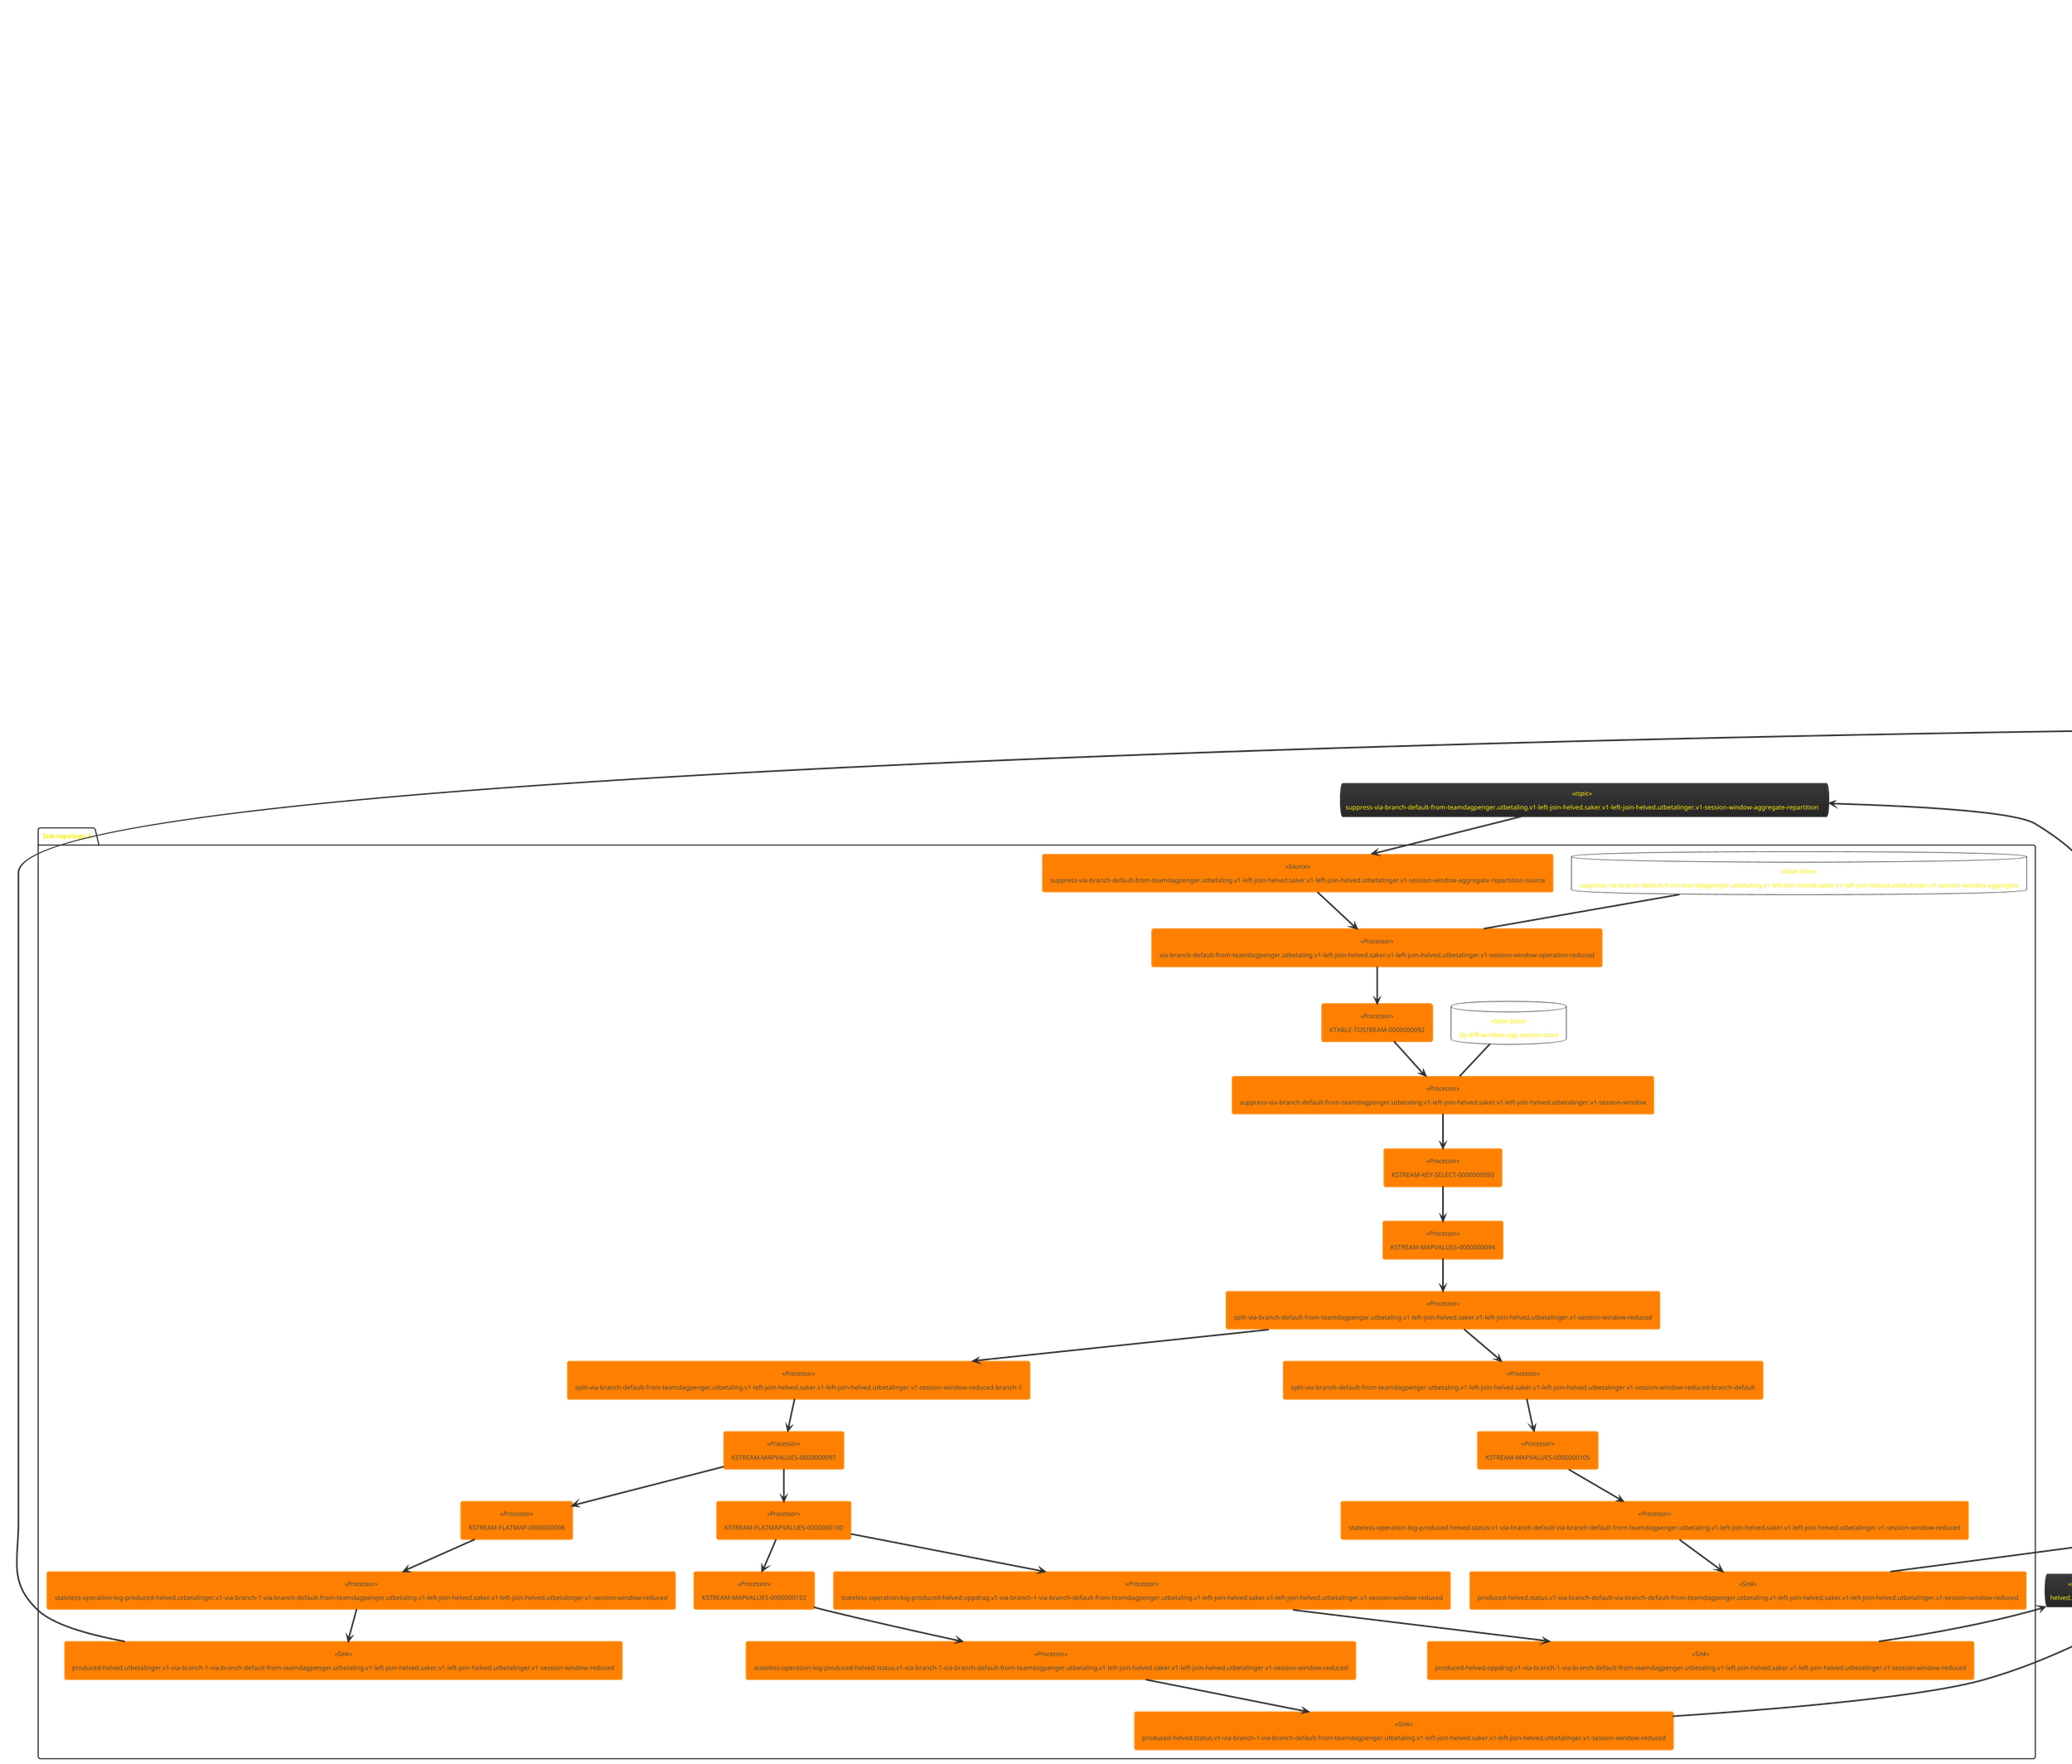 @startuml
!theme black-knight
queue "consume-helved.utbetalinger.v1-state-store-groupByKey-aggregate-store-repartition" <<topic>> as consume_helved_utbetalinger_v1_state_store_groupByKey_aggregate_store_repartition
queue "helved.oppdrag.v1" <<topic>> as helved_oppdrag_v1
queue "helved.simuleringer.v1" <<topic>> as helved_simuleringer_v1
queue "helved.status.v1" <<topic>> as helved_status_v1
queue "helved.utbetalinger.v1" <<topic>> as helved_utbetalinger_v1
queue "suppress-via-branch-default-from-teamdagpenger.utbetaling.v1-left-join-helved.saker.v1-left-join-helved.utbetalinger.v1-session-window-aggregate-repartition" <<topic>> as suppress_via_branch_default_from_teamdagpenger_utbetaling_v1_left_join_helved_saker_v1_left_join_helved_utbetalinger_v1_session_window_aggregate_repartition
queue "from-helved.utbetalinger-aap.v1-left-join-helved.saker.v1-left-join-helved.utbetalinger.v1-repartition" <<topic>> as from_helved_utbetalinger_aap_v1_left_join_helved_saker_v1_left_join_helved_utbetalinger_v1_repartition
queue "from-teamdagpenger.utbetaling.v1-left-join-helved.saker.v1-left-join-helved.utbetalinger.v1-repartition" <<topic>> as from_teamdagpenger_utbetaling_v1_left_join_helved_saker_v1_left_join_helved_utbetalinger_v1_repartition
queue "helved.saker.v1" <<topic>> as helved_saker_v1
queue "from-helved.utbetalinger-aap.v1-left-join-helved.saker.v1-repartition" <<topic>> as from_helved_utbetalinger_aap_v1_left_join_helved_saker_v1_repartition
queue "from-teamdagpenger.utbetaling.v1-left-join-helved.saker.v1-repartition" <<topic>> as from_teamdagpenger_utbetaling_v1_left_join_helved_saker_v1_repartition
queue "from-helved.utbetalinger-aap.v1-repartition" <<topic>> as from_helved_utbetalinger_aap_v1_repartition
queue "helved.utbetalinger-aap.v1" <<topic>> as helved_utbetalinger_aap_v1
queue "from-teamdagpenger.utbetaling.v1-repartition" <<topic>> as from_teamdagpenger_utbetaling_v1_repartition
queue "teamdagpenger.utbetaling.v1" <<topic>> as teamdagpenger_utbetaling_v1
package "Sub-topology: 0" {
	database "helved.utbetalinger.v1-state-store" <<State Store>> as helved_utbetalinger_v1_state_store
	agent "from-helved.utbetalinger-aap.v1-left-join-helved.saker.v1-left-join-helved.utbetalinger.v1-repartition-source" <<Source>> as from_helved_utbetalinger_aap_v1_left_join_helved_saker_v1_left_join_helved_utbetalinger_v1_repartition_source
	agent "from-helved.utbetalinger-aap.v1-left-join-helved.saker.v1-left-join-helved.utbetalinger.v1" <<Processor>> as from_helved_utbetalinger_aap_v1_left_join_helved_saker_v1_left_join_helved_utbetalinger_v1
	agent "split-from-helved.utbetalinger-aap.v1-left-join-helved.saker.v1-left-join-helved.utbetalinger.v1" <<Processor>> as split_from_helved_utbetalinger_aap_v1_left_join_helved_saker_v1_left_join_helved_utbetalinger_v1
	agent "from-teamdagpenger.utbetaling.v1-left-join-helved.saker.v1-left-join-helved.utbetalinger.v1-repartition-source" <<Source>> as from_teamdagpenger_utbetaling_v1_left_join_helved_saker_v1_left_join_helved_utbetalinger_v1_repartition_source
	agent "from-teamdagpenger.utbetaling.v1-left-join-helved.saker.v1-left-join-helved.utbetalinger.v1" <<Processor>> as from_teamdagpenger_utbetaling_v1_left_join_helved_saker_v1_left_join_helved_utbetalinger_v1
	agent "split-from-teamdagpenger.utbetaling.v1-left-join-helved.saker.v1-left-join-helved.utbetalinger.v1" <<Processor>> as split_from_teamdagpenger_utbetaling_v1_left_join_helved_saker_v1_left_join_helved_utbetalinger_v1
	agent "split-from-helved.utbetalinger-aap.v1-left-join-helved.saker.v1-left-join-helved.utbetalinger.v1-branch-default" <<Processor>> as split_from_helved_utbetalinger_aap_v1_left_join_helved_saker_v1_left_join_helved_utbetalinger_v1_branch_default
	agent "KSTREAM-FILTER-0000000042" <<Processor>> as KSTREAM_FILTER_0000000042
	agent "KSTREAM-MAPVALUES-0000000043" <<Processor>> as KSTREAM_MAPVALUES_0000000043
	agent "split-via-branch-default-from-helved.utbetalinger-aap.v1-left-join-helved.saker.v1-left-join-helved.utbetalinger.v1" <<Processor>> as split_via_branch_default_from_helved_utbetalinger_aap_v1_left_join_helved_saker_v1_left_join_helved_utbetalinger_v1
	agent "split-from-helved.utbetalinger-aap.v1-left-join-helved.saker.v1-left-join-helved.utbetalinger.v1-branch-1" <<Processor>> as split_from_helved_utbetalinger_aap_v1_left_join_helved_saker_v1_left_join_helved_utbetalinger_v1_branch_1
	agent "split-from-teamdagpenger.utbetaling.v1-left-join-helved.saker.v1-left-join-helved.utbetalinger.v1-branch-1" <<Processor>> as split_from_teamdagpenger_utbetaling_v1_left_join_helved_saker_v1_left_join_helved_utbetalinger_v1_branch_1
	agent "KSTREAM-MAPVALUES-0000000031" <<Processor>> as KSTREAM_MAPVALUES_0000000031
	agent "KSTREAM-MAPVALUES-0000000074" <<Processor>> as KSTREAM_MAPVALUES_0000000074
	agent "split-via-branch-1-from-helved.utbetalinger-aap.v1-left-join-helved.saker.v1-left-join-helved.utbetalinger.v1" <<Processor>> as split_via_branch_1_from_helved_utbetalinger_aap_v1_left_join_helved_saker_v1_left_join_helved_utbetalinger_v1
	agent "split-via-branch-1-from-teamdagpenger.utbetaling.v1-left-join-helved.saker.v1-left-join-helved.utbetalinger.v1" <<Processor>> as split_via_branch_1_from_teamdagpenger_utbetaling_v1_left_join_helved_saker_v1_left_join_helved_utbetalinger_v1
	agent "split-via-branch-default-from-helved.utbetalinger-aap.v1-left-join-helved.saker.v1-left-join-helved.utbetalinger.v1-branch-1" <<Processor>> as split_via_branch_default_from_helved_utbetalinger_aap_v1_left_join_helved_saker_v1_left_join_helved_utbetalinger_v1_branch_1
	agent "KSTREAM-MAPVALUES-0000000046" <<Processor>> as KSTREAM_MAPVALUES_0000000046
	agent "consume-helved.utbetalinger.v1" <<Source>> as consume_helved_utbetalinger_v1
	agent "stateless-operation-log-consume-helved.utbetalinger.v1" <<Processor>> as stateless_operation_log_consume_helved_utbetalinger_v1
	agent "split-via-branch-1-from-helved.utbetalinger-aap.v1-left-join-helved.saker.v1-left-join-helved.utbetalinger.v1-branch-1" <<Processor>> as split_via_branch_1_from_helved_utbetalinger_aap_v1_left_join_helved_saker_v1_left_join_helved_utbetalinger_v1_branch_1
	agent "split-via-branch-1-from-teamdagpenger.utbetaling.v1-left-join-helved.saker.v1-left-join-helved.utbetalinger.v1-branch-1" <<Processor>> as split_via_branch_1_from_teamdagpenger_utbetaling_v1_left_join_helved_saker_v1_left_join_helved_utbetalinger_v1_branch_1
	agent "stateless-operation-log-produced-helved.utbetalinger.v1" <<Processor>> as stateless_operation_log_produced_helved_utbetalinger_v1
	agent "KSTREAM-MAPVALUES-0000000034" <<Processor>> as KSTREAM_MAPVALUES_0000000034
	agent "KSTREAM-MAPVALUES-0000000077" <<Processor>> as KSTREAM_MAPVALUES_0000000077
	agent "helved.utbetalinger.v1-to-table" <<Processor>> as helved_utbetalinger_v1_to_table
	agent "split-from-teamdagpenger.utbetaling.v1-left-join-helved.saker.v1-left-join-helved.utbetalinger.v1-branch-default" <<Processor>> as split_from_teamdagpenger_utbetaling_v1_left_join_helved_saker_v1_left_join_helved_utbetalinger_v1_branch_default
	agent "KSTREAM-FILTER-0000000085" <<Processor>> as KSTREAM_FILTER_0000000085
	agent "KTABLE-TOSTREAM-0000000002" <<Processor>> as KTABLE_TOSTREAM_0000000002
	agent "KSTREAM-KEY-SELECT-0000000086" <<Processor>> as KSTREAM_KEY_SELECT_0000000086
	agent "skip-helved.utbetalinger.v1-tombstoneto-stream" <<Processor>> as skip_helved_utbetalinger_v1_tombstoneto_stream
	agent "split-via-branch-1-from-helved.utbetalinger-aap.v1-left-join-helved.saker.v1-left-join-helved.utbetalinger.v1-branch-default" <<Processor>> as split_via_branch_1_from_helved_utbetalinger_aap_v1_left_join_helved_saker_v1_left_join_helved_utbetalinger_v1_branch_default
	agent "split-via-branch-1-from-teamdagpenger.utbetaling.v1-left-join-helved.saker.v1-left-join-helved.utbetalinger.v1-branch-default" <<Processor>> as split_via_branch_1_from_teamdagpenger_utbetaling_v1_left_join_helved_saker_v1_left_join_helved_utbetalinger_v1_branch_default
	agent "split-via-branch-default-from-helved.utbetalinger-aap.v1-left-join-helved.saker.v1-left-join-helved.utbetalinger.v1-branch-default" <<Processor>> as split_via_branch_default_from_helved_utbetalinger_aap_v1_left_join_helved_saker_v1_left_join_helved_utbetalinger_v1_branch_default
	agent "KSTREAM-KEY-SELECT-0000000004" <<Processor>> as KSTREAM_KEY_SELECT_0000000004
	agent "KSTREAM-MAPVALUES-0000000035" <<Processor>> as KSTREAM_MAPVALUES_0000000035
	agent "KSTREAM-MAPVALUES-0000000039" <<Processor>> as KSTREAM_MAPVALUES_0000000039
	agent "KSTREAM-MAPVALUES-0000000047" <<Processor>> as KSTREAM_MAPVALUES_0000000047
	agent "KSTREAM-MAPVALUES-0000000049" <<Processor>> as KSTREAM_MAPVALUES_0000000049
	agent "KSTREAM-MAPVALUES-0000000051" <<Processor>> as KSTREAM_MAPVALUES_0000000051
	agent "KSTREAM-MAPVALUES-0000000054" <<Processor>> as KSTREAM_MAPVALUES_0000000054
	agent "KSTREAM-MAPVALUES-0000000078" <<Processor>> as KSTREAM_MAPVALUES_0000000078
	agent "KSTREAM-MAPVALUES-0000000082" <<Processor>> as KSTREAM_MAPVALUES_0000000082
	agent "KSTREAM-MAPVALUES-0000000087" <<Processor>> as KSTREAM_MAPVALUES_0000000087
	agent "consume-helved.utbetalinger.v1-state-store-groupByKey-aggregate-store-repartition-filter" <<Processor>> as consume_helved_utbetalinger_v1_state_store_groupByKey_aggregate_store_repartition_filter
	agent "stateless-operation-log-produced-helved.oppdrag.v1-via-branch-1-via-branch-default-from-helved.utbetalinger-aap.v1-left-join-helved.saker.v1-left-join-helved.utbetalinger.v1" <<Processor>> as stateless_operation_log_produced_helved_oppdrag_v1_via_branch_1_via_branch_default_from_helved_utbetalinger_aap_v1_left_join_helved_saker_v1_left_join_helved_utbetalinger_v1
	agent "stateless-operation-log-produced-helved.simuleringer.v1-via-branch-1-via-branch-1-from-helved.utbetalinger-aap.v1-left-join-helved.saker.v1-left-join-helved.utbetalinger.v1" <<Processor>> as stateless_operation_log_produced_helved_simuleringer_v1_via_branch_1_via_branch_1_from_helved_utbetalinger_aap_v1_left_join_helved_saker_v1_left_join_helved_utbetalinger_v1
	agent "stateless-operation-log-produced-helved.simuleringer.v1-via-branch-1-via-branch-1-from-teamdagpenger.utbetaling.v1-left-join-helved.saker.v1-left-join-helved.utbetalinger.v1" <<Processor>> as stateless_operation_log_produced_helved_simuleringer_v1_via_branch_1_via_branch_1_from_teamdagpenger_utbetaling_v1_left_join_helved_saker_v1_left_join_helved_utbetalinger_v1
	agent "stateless-operation-log-produced-helved.status.v1-via-branch-1-via-branch-1-from-helved.utbetalinger-aap.v1-left-join-helved.saker.v1-left-join-helved.utbetalinger.v1" <<Processor>> as stateless_operation_log_produced_helved_status_v1_via_branch_1_via_branch_1_from_helved_utbetalinger_aap_v1_left_join_helved_saker_v1_left_join_helved_utbetalinger_v1
	agent "stateless-operation-log-produced-helved.status.v1-via-branch-1-via-branch-1-from-teamdagpenger.utbetaling.v1-left-join-helved.saker.v1-left-join-helved.utbetalinger.v1" <<Processor>> as stateless_operation_log_produced_helved_status_v1_via_branch_1_via_branch_1_from_teamdagpenger_utbetaling_v1_left_join_helved_saker_v1_left_join_helved_utbetalinger_v1
	agent "stateless-operation-log-produced-helved.status.v1-via-branch-1-via-branch-default-from-helved.utbetalinger-aap.v1-left-join-helved.saker.v1-left-join-helved.utbetalinger.v1" <<Processor>> as stateless_operation_log_produced_helved_status_v1_via_branch_1_via_branch_default_from_helved_utbetalinger_aap_v1_left_join_helved_saker_v1_left_join_helved_utbetalinger_v1
	agent "stateless-operation-log-produced-helved.status.v1-via-branch-default-via-branch-1-from-helved.utbetalinger-aap.v1-left-join-helved.saker.v1-left-join-helved.utbetalinger.v1" <<Processor>> as stateless_operation_log_produced_helved_status_v1_via_branch_default_via_branch_1_from_helved_utbetalinger_aap_v1_left_join_helved_saker_v1_left_join_helved_utbetalinger_v1
	agent "stateless-operation-log-produced-helved.status.v1-via-branch-default-via-branch-1-from-teamdagpenger.utbetaling.v1-left-join-helved.saker.v1-left-join-helved.utbetalinger.v1" <<Processor>> as stateless_operation_log_produced_helved_status_v1_via_branch_default_via_branch_1_from_teamdagpenger_utbetaling_v1_left_join_helved_saker_v1_left_join_helved_utbetalinger_v1
	agent "stateless-operation-log-produced-helved.status.v1-via-branch-default-via-branch-default-from-helved.utbetalinger-aap.v1-left-join-helved.saker.v1-left-join-helved.utbetalinger.v1" <<Processor>> as stateless_operation_log_produced_helved_status_v1_via_branch_default_via_branch_default_from_helved_utbetalinger_aap_v1_left_join_helved_saker_v1_left_join_helved_utbetalinger_v1
	agent "stateless-operation-log-produced-helved.utbetalinger.v1-via-branch-1-via-branch-default-from-helved.utbetalinger-aap.v1-left-join-helved.saker.v1-left-join-helved.utbetalinger.v1" <<Processor>> as stateless_operation_log_produced_helved_utbetalinger_v1_via_branch_1_via_branch_default_from_helved_utbetalinger_aap_v1_left_join_helved_saker_v1_left_join_helved_utbetalinger_v1
	agent "suppress-via-branch-default-from-teamdagpenger.utbetaling.v1-left-join-helved.saker.v1-left-join-helved.utbetalinger.v1-session-window-aggregate-repartition-filter" <<Processor>> as suppress_via_branch_default_from_teamdagpenger_utbetaling_v1_left_join_helved_saker_v1_left_join_helved_utbetalinger_v1_session_window_aggregate_repartition_filter
	agent "consume-helved.utbetalinger.v1-state-store-groupByKey-aggregate-store-repartition-sink" <<Sink>> as consume_helved_utbetalinger_v1_state_store_groupByKey_aggregate_store_repartition_sink
	agent "produced-helved.oppdrag.v1-via-branch-1-via-branch-default-from-helved.utbetalinger-aap.v1-left-join-helved.saker.v1-left-join-helved.utbetalinger.v1" <<Sink>> as produced_helved_oppdrag_v1_via_branch_1_via_branch_default_from_helved_utbetalinger_aap_v1_left_join_helved_saker_v1_left_join_helved_utbetalinger_v1
	agent "produced-helved.simuleringer.v1-via-branch-1-via-branch-1-from-helved.utbetalinger-aap.v1-left-join-helved.saker.v1-left-join-helved.utbetalinger.v1" <<Sink>> as produced_helved_simuleringer_v1_via_branch_1_via_branch_1_from_helved_utbetalinger_aap_v1_left_join_helved_saker_v1_left_join_helved_utbetalinger_v1
	agent "produced-helved.simuleringer.v1-via-branch-1-via-branch-1-from-teamdagpenger.utbetaling.v1-left-join-helved.saker.v1-left-join-helved.utbetalinger.v1" <<Sink>> as produced_helved_simuleringer_v1_via_branch_1_via_branch_1_from_teamdagpenger_utbetaling_v1_left_join_helved_saker_v1_left_join_helved_utbetalinger_v1
	agent "produced-helved.status.v1-via-branch-1-via-branch-1-from-helved.utbetalinger-aap.v1-left-join-helved.saker.v1-left-join-helved.utbetalinger.v1" <<Sink>> as produced_helved_status_v1_via_branch_1_via_branch_1_from_helved_utbetalinger_aap_v1_left_join_helved_saker_v1_left_join_helved_utbetalinger_v1
	agent "produced-helved.status.v1-via-branch-1-via-branch-1-from-teamdagpenger.utbetaling.v1-left-join-helved.saker.v1-left-join-helved.utbetalinger.v1" <<Sink>> as produced_helved_status_v1_via_branch_1_via_branch_1_from_teamdagpenger_utbetaling_v1_left_join_helved_saker_v1_left_join_helved_utbetalinger_v1
	agent "produced-helved.status.v1-via-branch-1-via-branch-default-from-helved.utbetalinger-aap.v1-left-join-helved.saker.v1-left-join-helved.utbetalinger.v1" <<Sink>> as produced_helved_status_v1_via_branch_1_via_branch_default_from_helved_utbetalinger_aap_v1_left_join_helved_saker_v1_left_join_helved_utbetalinger_v1
	agent "produced-helved.status.v1-via-branch-default-via-branch-1-from-helved.utbetalinger-aap.v1-left-join-helved.saker.v1-left-join-helved.utbetalinger.v1" <<Sink>> as produced_helved_status_v1_via_branch_default_via_branch_1_from_helved_utbetalinger_aap_v1_left_join_helved_saker_v1_left_join_helved_utbetalinger_v1
	agent "produced-helved.status.v1-via-branch-default-via-branch-1-from-teamdagpenger.utbetaling.v1-left-join-helved.saker.v1-left-join-helved.utbetalinger.v1" <<Sink>> as produced_helved_status_v1_via_branch_default_via_branch_1_from_teamdagpenger_utbetaling_v1_left_join_helved_saker_v1_left_join_helved_utbetalinger_v1
	agent "produced-helved.status.v1-via-branch-default-via-branch-default-from-helved.utbetalinger-aap.v1-left-join-helved.saker.v1-left-join-helved.utbetalinger.v1" <<Sink>> as produced_helved_status_v1_via_branch_default_via_branch_default_from_helved_utbetalinger_aap_v1_left_join_helved_saker_v1_left_join_helved_utbetalinger_v1
	agent "produced-helved.utbetalinger.v1-via-branch-1-via-branch-default-from-helved.utbetalinger-aap.v1-left-join-helved.saker.v1-left-join-helved.utbetalinger.v1" <<Sink>> as produced_helved_utbetalinger_v1_via_branch_1_via_branch_default_from_helved_utbetalinger_aap_v1_left_join_helved_saker_v1_left_join_helved_utbetalinger_v1
	agent "suppress-via-branch-default-from-teamdagpenger.utbetaling.v1-left-join-helved.saker.v1-left-join-helved.utbetalinger.v1-session-window-aggregate-repartition-sink" <<Sink>> as suppress_via_branch_default_from_teamdagpenger_utbetaling_v1_left_join_helved_saker_v1_left_join_helved_utbetalinger_v1_session_window_aggregate_repartition_sink
	from_helved_utbetalinger_aap_v1_left_join_helved_saker_v1_left_join_helved_utbetalinger_v1_repartition --> from_helved_utbetalinger_aap_v1_left_join_helved_saker_v1_left_join_helved_utbetalinger_v1_repartition_source
	helved_utbetalinger_v1_state_store -- from_helved_utbetalinger_aap_v1_left_join_helved_saker_v1_left_join_helved_utbetalinger_v1
	from_teamdagpenger_utbetaling_v1_left_join_helved_saker_v1_left_join_helved_utbetalinger_v1_repartition --> from_teamdagpenger_utbetaling_v1_left_join_helved_saker_v1_left_join_helved_utbetalinger_v1_repartition_source
	helved_utbetalinger_v1_state_store -- from_teamdagpenger_utbetaling_v1_left_join_helved_saker_v1_left_join_helved_utbetalinger_v1
	helved_utbetalinger_v1 --> consume_helved_utbetalinger_v1
	helved_utbetalinger_v1_state_store -- helved_utbetalinger_v1_to_table
	consume_helved_utbetalinger_v1_state_store_groupByKey_aggregate_store_repartition <-- consume_helved_utbetalinger_v1_state_store_groupByKey_aggregate_store_repartition_sink
	helved_oppdrag_v1 <-- produced_helved_oppdrag_v1_via_branch_1_via_branch_default_from_helved_utbetalinger_aap_v1_left_join_helved_saker_v1_left_join_helved_utbetalinger_v1
	helved_simuleringer_v1 <-- produced_helved_simuleringer_v1_via_branch_1_via_branch_1_from_helved_utbetalinger_aap_v1_left_join_helved_saker_v1_left_join_helved_utbetalinger_v1
	helved_simuleringer_v1 <-- produced_helved_simuleringer_v1_via_branch_1_via_branch_1_from_teamdagpenger_utbetaling_v1_left_join_helved_saker_v1_left_join_helved_utbetalinger_v1
	helved_status_v1 <-- produced_helved_status_v1_via_branch_1_via_branch_1_from_helved_utbetalinger_aap_v1_left_join_helved_saker_v1_left_join_helved_utbetalinger_v1
	helved_status_v1 <-- produced_helved_status_v1_via_branch_1_via_branch_1_from_teamdagpenger_utbetaling_v1_left_join_helved_saker_v1_left_join_helved_utbetalinger_v1
	helved_status_v1 <-- produced_helved_status_v1_via_branch_1_via_branch_default_from_helved_utbetalinger_aap_v1_left_join_helved_saker_v1_left_join_helved_utbetalinger_v1
	helved_status_v1 <-- produced_helved_status_v1_via_branch_default_via_branch_1_from_helved_utbetalinger_aap_v1_left_join_helved_saker_v1_left_join_helved_utbetalinger_v1
	helved_status_v1 <-- produced_helved_status_v1_via_branch_default_via_branch_1_from_teamdagpenger_utbetaling_v1_left_join_helved_saker_v1_left_join_helved_utbetalinger_v1
	helved_status_v1 <-- produced_helved_status_v1_via_branch_default_via_branch_default_from_helved_utbetalinger_aap_v1_left_join_helved_saker_v1_left_join_helved_utbetalinger_v1
	helved_utbetalinger_v1 <-- produced_helved_utbetalinger_v1_via_branch_1_via_branch_default_from_helved_utbetalinger_aap_v1_left_join_helved_saker_v1_left_join_helved_utbetalinger_v1
	suppress_via_branch_default_from_teamdagpenger_utbetaling_v1_left_join_helved_saker_v1_left_join_helved_utbetalinger_v1_session_window_aggregate_repartition <-- suppress_via_branch_default_from_teamdagpenger_utbetaling_v1_left_join_helved_saker_v1_left_join_helved_utbetalinger_v1_session_window_aggregate_repartition_sink
	from_helved_utbetalinger_aap_v1_left_join_helved_saker_v1_left_join_helved_utbetalinger_v1_repartition_source --> from_helved_utbetalinger_aap_v1_left_join_helved_saker_v1_left_join_helved_utbetalinger_v1
	from_helved_utbetalinger_aap_v1_left_join_helved_saker_v1_left_join_helved_utbetalinger_v1 --> split_from_helved_utbetalinger_aap_v1_left_join_helved_saker_v1_left_join_helved_utbetalinger_v1
	split_from_helved_utbetalinger_aap_v1_left_join_helved_saker_v1_left_join_helved_utbetalinger_v1 --> split_from_helved_utbetalinger_aap_v1_left_join_helved_saker_v1_left_join_helved_utbetalinger_v1_branch_1
	split_from_helved_utbetalinger_aap_v1_left_join_helved_saker_v1_left_join_helved_utbetalinger_v1 --> split_from_helved_utbetalinger_aap_v1_left_join_helved_saker_v1_left_join_helved_utbetalinger_v1_branch_default
	from_teamdagpenger_utbetaling_v1_left_join_helved_saker_v1_left_join_helved_utbetalinger_v1_repartition_source --> from_teamdagpenger_utbetaling_v1_left_join_helved_saker_v1_left_join_helved_utbetalinger_v1
	from_teamdagpenger_utbetaling_v1_left_join_helved_saker_v1_left_join_helved_utbetalinger_v1 --> split_from_teamdagpenger_utbetaling_v1_left_join_helved_saker_v1_left_join_helved_utbetalinger_v1
	split_from_teamdagpenger_utbetaling_v1_left_join_helved_saker_v1_left_join_helved_utbetalinger_v1 --> split_from_teamdagpenger_utbetaling_v1_left_join_helved_saker_v1_left_join_helved_utbetalinger_v1_branch_1
	split_from_teamdagpenger_utbetaling_v1_left_join_helved_saker_v1_left_join_helved_utbetalinger_v1 --> split_from_teamdagpenger_utbetaling_v1_left_join_helved_saker_v1_left_join_helved_utbetalinger_v1_branch_default
	split_from_helved_utbetalinger_aap_v1_left_join_helved_saker_v1_left_join_helved_utbetalinger_v1_branch_default --> KSTREAM_FILTER_0000000042
	KSTREAM_FILTER_0000000042 --> KSTREAM_MAPVALUES_0000000043
	KSTREAM_MAPVALUES_0000000043 --> split_via_branch_default_from_helved_utbetalinger_aap_v1_left_join_helved_saker_v1_left_join_helved_utbetalinger_v1
	split_via_branch_default_from_helved_utbetalinger_aap_v1_left_join_helved_saker_v1_left_join_helved_utbetalinger_v1 --> split_via_branch_default_from_helved_utbetalinger_aap_v1_left_join_helved_saker_v1_left_join_helved_utbetalinger_v1_branch_1
	split_via_branch_default_from_helved_utbetalinger_aap_v1_left_join_helved_saker_v1_left_join_helved_utbetalinger_v1 --> split_via_branch_default_from_helved_utbetalinger_aap_v1_left_join_helved_saker_v1_left_join_helved_utbetalinger_v1_branch_default
	split_from_helved_utbetalinger_aap_v1_left_join_helved_saker_v1_left_join_helved_utbetalinger_v1_branch_1 --> KSTREAM_MAPVALUES_0000000031
	split_from_teamdagpenger_utbetaling_v1_left_join_helved_saker_v1_left_join_helved_utbetalinger_v1_branch_1 --> KSTREAM_MAPVALUES_0000000074
	KSTREAM_MAPVALUES_0000000031 --> split_via_branch_1_from_helved_utbetalinger_aap_v1_left_join_helved_saker_v1_left_join_helved_utbetalinger_v1
	KSTREAM_MAPVALUES_0000000074 --> split_via_branch_1_from_teamdagpenger_utbetaling_v1_left_join_helved_saker_v1_left_join_helved_utbetalinger_v1
	split_via_branch_1_from_helved_utbetalinger_aap_v1_left_join_helved_saker_v1_left_join_helved_utbetalinger_v1 --> split_via_branch_1_from_helved_utbetalinger_aap_v1_left_join_helved_saker_v1_left_join_helved_utbetalinger_v1_branch_1
	split_via_branch_1_from_helved_utbetalinger_aap_v1_left_join_helved_saker_v1_left_join_helved_utbetalinger_v1 --> split_via_branch_1_from_helved_utbetalinger_aap_v1_left_join_helved_saker_v1_left_join_helved_utbetalinger_v1_branch_default
	split_via_branch_1_from_teamdagpenger_utbetaling_v1_left_join_helved_saker_v1_left_join_helved_utbetalinger_v1 --> split_via_branch_1_from_teamdagpenger_utbetaling_v1_left_join_helved_saker_v1_left_join_helved_utbetalinger_v1_branch_1
	split_via_branch_1_from_teamdagpenger_utbetaling_v1_left_join_helved_saker_v1_left_join_helved_utbetalinger_v1 --> split_via_branch_1_from_teamdagpenger_utbetaling_v1_left_join_helved_saker_v1_left_join_helved_utbetalinger_v1_branch_default
	split_via_branch_default_from_helved_utbetalinger_aap_v1_left_join_helved_saker_v1_left_join_helved_utbetalinger_v1_branch_1 --> KSTREAM_MAPVALUES_0000000046
	KSTREAM_MAPVALUES_0000000046 --> KSTREAM_MAPVALUES_0000000047
	KSTREAM_MAPVALUES_0000000046 --> KSTREAM_MAPVALUES_0000000049
	KSTREAM_MAPVALUES_0000000046 --> KSTREAM_MAPVALUES_0000000051
	consume_helved_utbetalinger_v1 --> stateless_operation_log_consume_helved_utbetalinger_v1
	stateless_operation_log_consume_helved_utbetalinger_v1 --> stateless_operation_log_produced_helved_utbetalinger_v1
	split_via_branch_1_from_helved_utbetalinger_aap_v1_left_join_helved_saker_v1_left_join_helved_utbetalinger_v1_branch_1 --> KSTREAM_MAPVALUES_0000000034
	split_via_branch_1_from_teamdagpenger_utbetaling_v1_left_join_helved_saker_v1_left_join_helved_utbetalinger_v1_branch_1 --> KSTREAM_MAPVALUES_0000000077
	stateless_operation_log_produced_helved_utbetalinger_v1 --> helved_utbetalinger_v1_to_table
	KSTREAM_MAPVALUES_0000000034 --> KSTREAM_MAPVALUES_0000000035
	KSTREAM_MAPVALUES_0000000034 --> stateless_operation_log_produced_helved_simuleringer_v1_via_branch_1_via_branch_1_from_helved_utbetalinger_aap_v1_left_join_helved_saker_v1_left_join_helved_utbetalinger_v1
	KSTREAM_MAPVALUES_0000000077 --> KSTREAM_MAPVALUES_0000000078
	KSTREAM_MAPVALUES_0000000077 --> stateless_operation_log_produced_helved_simuleringer_v1_via_branch_1_via_branch_1_from_teamdagpenger_utbetaling_v1_left_join_helved_saker_v1_left_join_helved_utbetalinger_v1
	helved_utbetalinger_v1_to_table --> KTABLE_TOSTREAM_0000000002
	split_from_teamdagpenger_utbetaling_v1_left_join_helved_saker_v1_left_join_helved_utbetalinger_v1_branch_default --> KSTREAM_FILTER_0000000085
	KSTREAM_FILTER_0000000085 --> KSTREAM_KEY_SELECT_0000000086
	KTABLE_TOSTREAM_0000000002 --> skip_helved_utbetalinger_v1_tombstoneto_stream
	KSTREAM_KEY_SELECT_0000000086 --> KSTREAM_MAPVALUES_0000000087
	skip_helved_utbetalinger_v1_tombstoneto_stream --> KSTREAM_KEY_SELECT_0000000004
	split_via_branch_1_from_helved_utbetalinger_aap_v1_left_join_helved_saker_v1_left_join_helved_utbetalinger_v1_branch_default --> KSTREAM_MAPVALUES_0000000039
	split_via_branch_1_from_teamdagpenger_utbetaling_v1_left_join_helved_saker_v1_left_join_helved_utbetalinger_v1_branch_default --> KSTREAM_MAPVALUES_0000000082
	split_via_branch_default_from_helved_utbetalinger_aap_v1_left_join_helved_saker_v1_left_join_helved_utbetalinger_v1_branch_default --> KSTREAM_MAPVALUES_0000000054
	KSTREAM_KEY_SELECT_0000000004 --> consume_helved_utbetalinger_v1_state_store_groupByKey_aggregate_store_repartition_filter
	KSTREAM_MAPVALUES_0000000035 --> stateless_operation_log_produced_helved_status_v1_via_branch_1_via_branch_1_from_helved_utbetalinger_aap_v1_left_join_helved_saker_v1_left_join_helved_utbetalinger_v1
	KSTREAM_MAPVALUES_0000000039 --> stateless_operation_log_produced_helved_status_v1_via_branch_default_via_branch_1_from_helved_utbetalinger_aap_v1_left_join_helved_saker_v1_left_join_helved_utbetalinger_v1
	KSTREAM_MAPVALUES_0000000047 --> stateless_operation_log_produced_helved_utbetalinger_v1_via_branch_1_via_branch_default_from_helved_utbetalinger_aap_v1_left_join_helved_saker_v1_left_join_helved_utbetalinger_v1
	KSTREAM_MAPVALUES_0000000049 --> stateless_operation_log_produced_helved_oppdrag_v1_via_branch_1_via_branch_default_from_helved_utbetalinger_aap_v1_left_join_helved_saker_v1_left_join_helved_utbetalinger_v1
	KSTREAM_MAPVALUES_0000000051 --> stateless_operation_log_produced_helved_status_v1_via_branch_1_via_branch_default_from_helved_utbetalinger_aap_v1_left_join_helved_saker_v1_left_join_helved_utbetalinger_v1
	KSTREAM_MAPVALUES_0000000054 --> stateless_operation_log_produced_helved_status_v1_via_branch_default_via_branch_default_from_helved_utbetalinger_aap_v1_left_join_helved_saker_v1_left_join_helved_utbetalinger_v1
	KSTREAM_MAPVALUES_0000000078 --> stateless_operation_log_produced_helved_status_v1_via_branch_1_via_branch_1_from_teamdagpenger_utbetaling_v1_left_join_helved_saker_v1_left_join_helved_utbetalinger_v1
	KSTREAM_MAPVALUES_0000000082 --> stateless_operation_log_produced_helved_status_v1_via_branch_default_via_branch_1_from_teamdagpenger_utbetaling_v1_left_join_helved_saker_v1_left_join_helved_utbetalinger_v1
	KSTREAM_MAPVALUES_0000000087 --> suppress_via_branch_default_from_teamdagpenger_utbetaling_v1_left_join_helved_saker_v1_left_join_helved_utbetalinger_v1_session_window_aggregate_repartition_filter
	consume_helved_utbetalinger_v1_state_store_groupByKey_aggregate_store_repartition_filter --> consume_helved_utbetalinger_v1_state_store_groupByKey_aggregate_store_repartition_sink
	stateless_operation_log_produced_helved_oppdrag_v1_via_branch_1_via_branch_default_from_helved_utbetalinger_aap_v1_left_join_helved_saker_v1_left_join_helved_utbetalinger_v1 --> produced_helved_oppdrag_v1_via_branch_1_via_branch_default_from_helved_utbetalinger_aap_v1_left_join_helved_saker_v1_left_join_helved_utbetalinger_v1
	stateless_operation_log_produced_helved_simuleringer_v1_via_branch_1_via_branch_1_from_helved_utbetalinger_aap_v1_left_join_helved_saker_v1_left_join_helved_utbetalinger_v1 --> produced_helved_simuleringer_v1_via_branch_1_via_branch_1_from_helved_utbetalinger_aap_v1_left_join_helved_saker_v1_left_join_helved_utbetalinger_v1
	stateless_operation_log_produced_helved_simuleringer_v1_via_branch_1_via_branch_1_from_teamdagpenger_utbetaling_v1_left_join_helved_saker_v1_left_join_helved_utbetalinger_v1 --> produced_helved_simuleringer_v1_via_branch_1_via_branch_1_from_teamdagpenger_utbetaling_v1_left_join_helved_saker_v1_left_join_helved_utbetalinger_v1
	stateless_operation_log_produced_helved_status_v1_via_branch_1_via_branch_1_from_helved_utbetalinger_aap_v1_left_join_helved_saker_v1_left_join_helved_utbetalinger_v1 --> produced_helved_status_v1_via_branch_1_via_branch_1_from_helved_utbetalinger_aap_v1_left_join_helved_saker_v1_left_join_helved_utbetalinger_v1
	stateless_operation_log_produced_helved_status_v1_via_branch_1_via_branch_1_from_teamdagpenger_utbetaling_v1_left_join_helved_saker_v1_left_join_helved_utbetalinger_v1 --> produced_helved_status_v1_via_branch_1_via_branch_1_from_teamdagpenger_utbetaling_v1_left_join_helved_saker_v1_left_join_helved_utbetalinger_v1
	stateless_operation_log_produced_helved_status_v1_via_branch_1_via_branch_default_from_helved_utbetalinger_aap_v1_left_join_helved_saker_v1_left_join_helved_utbetalinger_v1 --> produced_helved_status_v1_via_branch_1_via_branch_default_from_helved_utbetalinger_aap_v1_left_join_helved_saker_v1_left_join_helved_utbetalinger_v1
	stateless_operation_log_produced_helved_status_v1_via_branch_default_via_branch_1_from_helved_utbetalinger_aap_v1_left_join_helved_saker_v1_left_join_helved_utbetalinger_v1 --> produced_helved_status_v1_via_branch_default_via_branch_1_from_helved_utbetalinger_aap_v1_left_join_helved_saker_v1_left_join_helved_utbetalinger_v1
	stateless_operation_log_produced_helved_status_v1_via_branch_default_via_branch_1_from_teamdagpenger_utbetaling_v1_left_join_helved_saker_v1_left_join_helved_utbetalinger_v1 --> produced_helved_status_v1_via_branch_default_via_branch_1_from_teamdagpenger_utbetaling_v1_left_join_helved_saker_v1_left_join_helved_utbetalinger_v1
	stateless_operation_log_produced_helved_status_v1_via_branch_default_via_branch_default_from_helved_utbetalinger_aap_v1_left_join_helved_saker_v1_left_join_helved_utbetalinger_v1 --> produced_helved_status_v1_via_branch_default_via_branch_default_from_helved_utbetalinger_aap_v1_left_join_helved_saker_v1_left_join_helved_utbetalinger_v1
	stateless_operation_log_produced_helved_utbetalinger_v1_via_branch_1_via_branch_default_from_helved_utbetalinger_aap_v1_left_join_helved_saker_v1_left_join_helved_utbetalinger_v1 --> produced_helved_utbetalinger_v1_via_branch_1_via_branch_default_from_helved_utbetalinger_aap_v1_left_join_helved_saker_v1_left_join_helved_utbetalinger_v1
	suppress_via_branch_default_from_teamdagpenger_utbetaling_v1_left_join_helved_saker_v1_left_join_helved_utbetalinger_v1_session_window_aggregate_repartition_filter --> suppress_via_branch_default_from_teamdagpenger_utbetaling_v1_left_join_helved_saker_v1_left_join_helved_utbetalinger_v1_session_window_aggregate_repartition_sink
}
package "Sub-topology: 1" {
	database "consume-helved.utbetalinger.v1-state-store-groupByKey-aggregate-store" <<State Store>> as consume_helved_utbetalinger_v1_state_store_groupByKey_aggregate_store
	agent "consume-helved.utbetalinger.v1-state-store-groupByKey-aggregate-store-repartition-source" <<Source>> as consume_helved_utbetalinger_v1_state_store_groupByKey_aggregate_store_repartition_source
	agent "from-helved.utbetalinger-aap.v1-left-join-helved.saker.v1-repartition-source" <<Source>> as from_helved_utbetalinger_aap_v1_left_join_helved_saker_v1_repartition_source
	agent "KSTREAM-AGGREGATE-0000000005" <<Processor>> as KSTREAM_AGGREGATE_0000000005
	agent "from-helved.utbetalinger-aap.v1-left-join-helved.saker.v1" <<Processor>> as from_helved_utbetalinger_aap_v1_left_join_helved_saker_v1
	agent "from-teamdagpenger.utbetaling.v1-left-join-helved.saker.v1-repartition-source" <<Source>> as from_teamdagpenger_utbetaling_v1_left_join_helved_saker_v1_repartition_source
	agent "KSTREAM-MAPVALUES-0000000023" <<Processor>> as KSTREAM_MAPVALUES_0000000023
	agent "KTABLE-TOSTREAM-0000000009" <<Processor>> as KTABLE_TOSTREAM_0000000009
	agent "from-teamdagpenger.utbetaling.v1-left-join-helved.saker.v1" <<Processor>> as from_teamdagpenger_utbetaling_v1_left_join_helved_saker_v1
	agent "KSTREAM-FLATMAP-0000000067" <<Processor>> as KSTREAM_FLATMAP_0000000067
	agent "KSTREAM-KEY-SELECT-0000000024" <<Processor>> as KSTREAM_KEY_SELECT_0000000024
	agent "skip-helved.saker.v1-tombstoneto-stream" <<Processor>> as skip_helved_saker_v1_tombstoneto_stream
	agent "from-helved.utbetalinger-aap.v1-left-join-helved.saker.v1-left-join-helved.utbetalinger.v1-repartition-filter" <<Processor>> as from_helved_utbetalinger_aap_v1_left_join_helved_saker_v1_left_join_helved_utbetalinger_v1_repartition_filter
	agent "from-teamdagpenger.utbetaling.v1-left-join-helved.saker.v1-left-join-helved.utbetalinger.v1-repartition-filter" <<Processor>> as from_teamdagpenger_utbetaling_v1_left_join_helved_saker_v1_left_join_helved_utbetalinger_v1_repartition_filter
	agent "stateless-operation-log-produced-helved.saker.v1-consume-helved.saker.v1-state-store" <<Processor>> as stateless_operation_log_produced_helved_saker_v1_consume_helved_saker_v1_state_store
	agent "from-helved.utbetalinger-aap.v1-left-join-helved.saker.v1-left-join-helved.utbetalinger.v1-repartition-sink" <<Sink>> as from_helved_utbetalinger_aap_v1_left_join_helved_saker_v1_left_join_helved_utbetalinger_v1_repartition_sink
	agent "from-teamdagpenger.utbetaling.v1-left-join-helved.saker.v1-left-join-helved.utbetalinger.v1-repartition-sink" <<Sink>> as from_teamdagpenger_utbetaling_v1_left_join_helved_saker_v1_left_join_helved_utbetalinger_v1_repartition_sink
	agent "produced-helved.saker.v1-consume-helved.saker.v1-state-store" <<Sink>> as produced_helved_saker_v1_consume_helved_saker_v1_state_store
	consume_helved_utbetalinger_v1_state_store_groupByKey_aggregate_store_repartition --> consume_helved_utbetalinger_v1_state_store_groupByKey_aggregate_store_repartition_source
	from_helved_utbetalinger_aap_v1_left_join_helved_saker_v1_repartition --> from_helved_utbetalinger_aap_v1_left_join_helved_saker_v1_repartition_source
	consume_helved_utbetalinger_v1_state_store_groupByKey_aggregate_store -- KSTREAM_AGGREGATE_0000000005
	consume_helved_utbetalinger_v1_state_store_groupByKey_aggregate_store -- from_helved_utbetalinger_aap_v1_left_join_helved_saker_v1
	from_teamdagpenger_utbetaling_v1_left_join_helved_saker_v1_repartition --> from_teamdagpenger_utbetaling_v1_left_join_helved_saker_v1_repartition_source
	consume_helved_utbetalinger_v1_state_store_groupByKey_aggregate_store -- from_teamdagpenger_utbetaling_v1_left_join_helved_saker_v1
	from_helved_utbetalinger_aap_v1_left_join_helved_saker_v1_left_join_helved_utbetalinger_v1_repartition <-- from_helved_utbetalinger_aap_v1_left_join_helved_saker_v1_left_join_helved_utbetalinger_v1_repartition_sink
	from_teamdagpenger_utbetaling_v1_left_join_helved_saker_v1_left_join_helved_utbetalinger_v1_repartition <-- from_teamdagpenger_utbetaling_v1_left_join_helved_saker_v1_left_join_helved_utbetalinger_v1_repartition_sink
	helved_saker_v1 <-- produced_helved_saker_v1_consume_helved_saker_v1_state_store
	consume_helved_utbetalinger_v1_state_store_groupByKey_aggregate_store_repartition_source --> KSTREAM_AGGREGATE_0000000005
	from_helved_utbetalinger_aap_v1_left_join_helved_saker_v1_repartition_source --> from_helved_utbetalinger_aap_v1_left_join_helved_saker_v1
	KSTREAM_AGGREGATE_0000000005 --> KTABLE_TOSTREAM_0000000009
	from_helved_utbetalinger_aap_v1_left_join_helved_saker_v1 --> KSTREAM_MAPVALUES_0000000023
	from_teamdagpenger_utbetaling_v1_left_join_helved_saker_v1_repartition_source --> from_teamdagpenger_utbetaling_v1_left_join_helved_saker_v1
	KSTREAM_MAPVALUES_0000000023 --> KSTREAM_KEY_SELECT_0000000024
	KTABLE_TOSTREAM_0000000009 --> skip_helved_saker_v1_tombstoneto_stream
	from_teamdagpenger_utbetaling_v1_left_join_helved_saker_v1 --> KSTREAM_FLATMAP_0000000067
	KSTREAM_FLATMAP_0000000067 --> from_teamdagpenger_utbetaling_v1_left_join_helved_saker_v1_left_join_helved_utbetalinger_v1_repartition_filter
	KSTREAM_KEY_SELECT_0000000024 --> from_helved_utbetalinger_aap_v1_left_join_helved_saker_v1_left_join_helved_utbetalinger_v1_repartition_filter
	skip_helved_saker_v1_tombstoneto_stream --> stateless_operation_log_produced_helved_saker_v1_consume_helved_saker_v1_state_store
	from_helved_utbetalinger_aap_v1_left_join_helved_saker_v1_left_join_helved_utbetalinger_v1_repartition_filter --> from_helved_utbetalinger_aap_v1_left_join_helved_saker_v1_left_join_helved_utbetalinger_v1_repartition_sink
	from_teamdagpenger_utbetaling_v1_left_join_helved_saker_v1_left_join_helved_utbetalinger_v1_repartition_filter --> from_teamdagpenger_utbetaling_v1_left_join_helved_saker_v1_left_join_helved_utbetalinger_v1_repartition_sink
	stateless_operation_log_produced_helved_saker_v1_consume_helved_saker_v1_state_store --> produced_helved_saker_v1_consume_helved_saker_v1_state_store
}
package "Sub-topology: 2" {
	agent "consume-helved.utbetalinger-aap.v1" <<Source>> as consume_helved_utbetalinger_aap_v1
	agent "stateless-operation-log-consume-helved.utbetalinger-aap.v1" <<Processor>> as stateless_operation_log_consume_helved_utbetalinger_aap_v1
	agent "skip-helved.utbetalinger-aap.v1-tombstone" <<Processor>> as skip_helved_utbetalinger_aap_v1_tombstone
	agent "from-helved.utbetalinger-aap.v1-repartition-filter" <<Processor>> as from_helved_utbetalinger_aap_v1_repartition_filter
	agent "from-helved.utbetalinger-aap.v1-repartition-sink" <<Sink>> as from_helved_utbetalinger_aap_v1_repartition_sink
	helved_utbetalinger_aap_v1 --> consume_helved_utbetalinger_aap_v1
	from_helved_utbetalinger_aap_v1_repartition <-- from_helved_utbetalinger_aap_v1_repartition_sink
	consume_helved_utbetalinger_aap_v1 --> stateless_operation_log_consume_helved_utbetalinger_aap_v1
	stateless_operation_log_consume_helved_utbetalinger_aap_v1 --> skip_helved_utbetalinger_aap_v1_tombstone
	skip_helved_utbetalinger_aap_v1_tombstone --> from_helved_utbetalinger_aap_v1_repartition_filter
	from_helved_utbetalinger_aap_v1_repartition_filter --> from_helved_utbetalinger_aap_v1_repartition_sink
}
package "Sub-topology: 3" {
	agent "from-helved.utbetalinger-aap.v1-repartition-source" <<Source>> as from_helved_utbetalinger_aap_v1_repartition_source
	agent "KSTREAM-MAPVALUES-0000000017" <<Processor>> as KSTREAM_MAPVALUES_0000000017
	agent "KSTREAM-KEY-SELECT-0000000018" <<Processor>> as KSTREAM_KEY_SELECT_0000000018
	agent "from-helved.utbetalinger-aap.v1-left-join-helved.saker.v1-repartition-filter" <<Processor>> as from_helved_utbetalinger_aap_v1_left_join_helved_saker_v1_repartition_filter
	agent "from-helved.utbetalinger-aap.v1-left-join-helved.saker.v1-repartition-sink" <<Sink>> as from_helved_utbetalinger_aap_v1_left_join_helved_saker_v1_repartition_sink
	from_helved_utbetalinger_aap_v1_repartition --> from_helved_utbetalinger_aap_v1_repartition_source
	from_helved_utbetalinger_aap_v1_left_join_helved_saker_v1_repartition <-- from_helved_utbetalinger_aap_v1_left_join_helved_saker_v1_repartition_sink
	from_helved_utbetalinger_aap_v1_repartition_source --> KSTREAM_MAPVALUES_0000000017
	KSTREAM_MAPVALUES_0000000017 --> KSTREAM_KEY_SELECT_0000000018
	KSTREAM_KEY_SELECT_0000000018 --> from_helved_utbetalinger_aap_v1_left_join_helved_saker_v1_repartition_filter
	from_helved_utbetalinger_aap_v1_left_join_helved_saker_v1_repartition_filter --> from_helved_utbetalinger_aap_v1_left_join_helved_saker_v1_repartition_sink
}
package "Sub-topology: 4" {
	agent "consume-teamdagpenger.utbetaling.v1" <<Source>> as consume_teamdagpenger_utbetaling_v1
	agent "stateless-operation-log-consume-teamdagpenger.utbetaling.v1" <<Processor>> as stateless_operation_log_consume_teamdagpenger_utbetaling_v1
	agent "skip-teamdagpenger.utbetaling.v1-tombstone" <<Processor>> as skip_teamdagpenger_utbetaling_v1_tombstone
	agent "from-teamdagpenger.utbetaling.v1-repartition-filter" <<Processor>> as from_teamdagpenger_utbetaling_v1_repartition_filter
	agent "from-teamdagpenger.utbetaling.v1-repartition-sink" <<Sink>> as from_teamdagpenger_utbetaling_v1_repartition_sink
	teamdagpenger_utbetaling_v1 --> consume_teamdagpenger_utbetaling_v1
	from_teamdagpenger_utbetaling_v1_repartition <-- from_teamdagpenger_utbetaling_v1_repartition_sink
	consume_teamdagpenger_utbetaling_v1 --> stateless_operation_log_consume_teamdagpenger_utbetaling_v1
	stateless_operation_log_consume_teamdagpenger_utbetaling_v1 --> skip_teamdagpenger_utbetaling_v1_tombstone
	skip_teamdagpenger_utbetaling_v1_tombstone --> from_teamdagpenger_utbetaling_v1_repartition_filter
	from_teamdagpenger_utbetaling_v1_repartition_filter --> from_teamdagpenger_utbetaling_v1_repartition_sink
}
package "Sub-topology: 5" {
	agent "from-teamdagpenger.utbetaling.v1-repartition-source" <<Source>> as from_teamdagpenger_utbetaling_v1_repartition_source
	agent "KSTREAM-MAPVALUES-0000000061" <<Processor>> as KSTREAM_MAPVALUES_0000000061
	agent "KSTREAM-KEY-SELECT-0000000062" <<Processor>> as KSTREAM_KEY_SELECT_0000000062
	agent "from-teamdagpenger.utbetaling.v1-left-join-helved.saker.v1-repartition-filter" <<Processor>> as from_teamdagpenger_utbetaling_v1_left_join_helved_saker_v1_repartition_filter
	agent "from-teamdagpenger.utbetaling.v1-left-join-helved.saker.v1-repartition-sink" <<Sink>> as from_teamdagpenger_utbetaling_v1_left_join_helved_saker_v1_repartition_sink
	from_teamdagpenger_utbetaling_v1_repartition --> from_teamdagpenger_utbetaling_v1_repartition_source
	from_teamdagpenger_utbetaling_v1_left_join_helved_saker_v1_repartition <-- from_teamdagpenger_utbetaling_v1_left_join_helved_saker_v1_repartition_sink
	from_teamdagpenger_utbetaling_v1_repartition_source --> KSTREAM_MAPVALUES_0000000061
	KSTREAM_MAPVALUES_0000000061 --> KSTREAM_KEY_SELECT_0000000062
	KSTREAM_KEY_SELECT_0000000062 --> from_teamdagpenger_utbetaling_v1_left_join_helved_saker_v1_repartition_filter
	from_teamdagpenger_utbetaling_v1_left_join_helved_saker_v1_repartition_filter --> from_teamdagpenger_utbetaling_v1_left_join_helved_saker_v1_repartition_sink
}
package "Sub-topology: 6" {
	database "suppress-via-branch-default-from-teamdagpenger.utbetaling.v1-left-join-helved.saker.v1-left-join-helved.utbetalinger.v1-session-window-aggregate" <<State Store>> as suppress_via_branch_default_from_teamdagpenger_utbetaling_v1_left_join_helved_saker_v1_left_join_helved_utbetalinger_v1_session_window_aggregate
	database "dp-diff-window-agg-session-store" <<State Store>> as dp_diff_window_agg_session_store
	agent "suppress-via-branch-default-from-teamdagpenger.utbetaling.v1-left-join-helved.saker.v1-left-join-helved.utbetalinger.v1-session-window-aggregate-repartition-source" <<Source>> as suppress_via_branch_default_from_teamdagpenger_utbetaling_v1_left_join_helved_saker_v1_left_join_helved_utbetalinger_v1_session_window_aggregate_repartition_source
	agent "via-branch-default-from-teamdagpenger.utbetaling.v1-left-join-helved.saker.v1-left-join-helved.utbetalinger.v1-session-window-operation-reduced" <<Processor>> as via_branch_default_from_teamdagpenger_utbetaling_v1_left_join_helved_saker_v1_left_join_helved_utbetalinger_v1_session_window_operation_reduced
	agent "KTABLE-TOSTREAM-0000000092" <<Processor>> as KTABLE_TOSTREAM_0000000092
	agent "suppress-via-branch-default-from-teamdagpenger.utbetaling.v1-left-join-helved.saker.v1-left-join-helved.utbetalinger.v1-session-window" <<Processor>> as suppress_via_branch_default_from_teamdagpenger_utbetaling_v1_left_join_helved_saker_v1_left_join_helved_utbetalinger_v1_session_window
	agent "KSTREAM-KEY-SELECT-0000000093" <<Processor>> as KSTREAM_KEY_SELECT_0000000093
	agent "KSTREAM-MAPVALUES-0000000094" <<Processor>> as KSTREAM_MAPVALUES_0000000094
	agent "split-via-branch-default-from-teamdagpenger.utbetaling.v1-left-join-helved.saker.v1-left-join-helved.utbetalinger.v1-session-window-reduced" <<Processor>> as split_via_branch_default_from_teamdagpenger_utbetaling_v1_left_join_helved_saker_v1_left_join_helved_utbetalinger_v1_session_window_reduced
	agent "split-via-branch-default-from-teamdagpenger.utbetaling.v1-left-join-helved.saker.v1-left-join-helved.utbetalinger.v1-session-window-reduced-branch-1" <<Processor>> as split_via_branch_default_from_teamdagpenger_utbetaling_v1_left_join_helved_saker_v1_left_join_helved_utbetalinger_v1_session_window_reduced_branch_1
	agent "KSTREAM-MAPVALUES-0000000097" <<Processor>> as KSTREAM_MAPVALUES_0000000097
	agent "KSTREAM-FLATMAPVALUES-0000000100" <<Processor>> as KSTREAM_FLATMAPVALUES_0000000100
	agent "split-via-branch-default-from-teamdagpenger.utbetaling.v1-left-join-helved.saker.v1-left-join-helved.utbetalinger.v1-session-window-reduced-branch-default" <<Processor>> as split_via_branch_default_from_teamdagpenger_utbetaling_v1_left_join_helved_saker_v1_left_join_helved_utbetalinger_v1_session_window_reduced_branch_default
	agent "KSTREAM-FLATMAP-0000000098" <<Processor>> as KSTREAM_FLATMAP_0000000098
	agent "KSTREAM-MAPVALUES-0000000102" <<Processor>> as KSTREAM_MAPVALUES_0000000102
	agent "KSTREAM-MAPVALUES-0000000105" <<Processor>> as KSTREAM_MAPVALUES_0000000105
	agent "stateless-operation-log-produced-helved.oppdrag.v1-via-branch-1-via-branch-default-from-teamdagpenger.utbetaling.v1-left-join-helved.saker.v1-left-join-helved.utbetalinger.v1-session-window-reduced" <<Processor>> as stateless_operation_log_produced_helved_oppdrag_v1_via_branch_1_via_branch_default_from_teamdagpenger_utbetaling_v1_left_join_helved_saker_v1_left_join_helved_utbetalinger_v1_session_window_reduced
	agent "stateless-operation-log-produced-helved.status.v1-via-branch-1-via-branch-default-from-teamdagpenger.utbetaling.v1-left-join-helved.saker.v1-left-join-helved.utbetalinger.v1-session-window-reduced" <<Processor>> as stateless_operation_log_produced_helved_status_v1_via_branch_1_via_branch_default_from_teamdagpenger_utbetaling_v1_left_join_helved_saker_v1_left_join_helved_utbetalinger_v1_session_window_reduced
	agent "stateless-operation-log-produced-helved.status.v1-via-branch-default-via-branch-default-from-teamdagpenger.utbetaling.v1-left-join-helved.saker.v1-left-join-helved.utbetalinger.v1-session-window-reduced" <<Processor>> as stateless_operation_log_produced_helved_status_v1_via_branch_default_via_branch_default_from_teamdagpenger_utbetaling_v1_left_join_helved_saker_v1_left_join_helved_utbetalinger_v1_session_window_reduced
	agent "stateless-operation-log-produced-helved.utbetalinger.v1-via-branch-1-via-branch-default-from-teamdagpenger.utbetaling.v1-left-join-helved.saker.v1-left-join-helved.utbetalinger.v1-session-window-reduced" <<Processor>> as stateless_operation_log_produced_helved_utbetalinger_v1_via_branch_1_via_branch_default_from_teamdagpenger_utbetaling_v1_left_join_helved_saker_v1_left_join_helved_utbetalinger_v1_session_window_reduced
	agent "produced-helved.oppdrag.v1-via-branch-1-via-branch-default-from-teamdagpenger.utbetaling.v1-left-join-helved.saker.v1-left-join-helved.utbetalinger.v1-session-window-reduced" <<Sink>> as produced_helved_oppdrag_v1_via_branch_1_via_branch_default_from_teamdagpenger_utbetaling_v1_left_join_helved_saker_v1_left_join_helved_utbetalinger_v1_session_window_reduced
	agent "produced-helved.status.v1-via-branch-1-via-branch-default-from-teamdagpenger.utbetaling.v1-left-join-helved.saker.v1-left-join-helved.utbetalinger.v1-session-window-reduced" <<Sink>> as produced_helved_status_v1_via_branch_1_via_branch_default_from_teamdagpenger_utbetaling_v1_left_join_helved_saker_v1_left_join_helved_utbetalinger_v1_session_window_reduced
	agent "produced-helved.status.v1-via-branch-default-via-branch-default-from-teamdagpenger.utbetaling.v1-left-join-helved.saker.v1-left-join-helved.utbetalinger.v1-session-window-reduced" <<Sink>> as produced_helved_status_v1_via_branch_default_via_branch_default_from_teamdagpenger_utbetaling_v1_left_join_helved_saker_v1_left_join_helved_utbetalinger_v1_session_window_reduced
	agent "produced-helved.utbetalinger.v1-via-branch-1-via-branch-default-from-teamdagpenger.utbetaling.v1-left-join-helved.saker.v1-left-join-helved.utbetalinger.v1-session-window-reduced" <<Sink>> as produced_helved_utbetalinger_v1_via_branch_1_via_branch_default_from_teamdagpenger_utbetaling_v1_left_join_helved_saker_v1_left_join_helved_utbetalinger_v1_session_window_reduced
	suppress_via_branch_default_from_teamdagpenger_utbetaling_v1_left_join_helved_saker_v1_left_join_helved_utbetalinger_v1_session_window_aggregate_repartition --> suppress_via_branch_default_from_teamdagpenger_utbetaling_v1_left_join_helved_saker_v1_left_join_helved_utbetalinger_v1_session_window_aggregate_repartition_source
	suppress_via_branch_default_from_teamdagpenger_utbetaling_v1_left_join_helved_saker_v1_left_join_helved_utbetalinger_v1_session_window_aggregate -- via_branch_default_from_teamdagpenger_utbetaling_v1_left_join_helved_saker_v1_left_join_helved_utbetalinger_v1_session_window_operation_reduced
	dp_diff_window_agg_session_store -- suppress_via_branch_default_from_teamdagpenger_utbetaling_v1_left_join_helved_saker_v1_left_join_helved_utbetalinger_v1_session_window
	helved_oppdrag_v1 <-- produced_helved_oppdrag_v1_via_branch_1_via_branch_default_from_teamdagpenger_utbetaling_v1_left_join_helved_saker_v1_left_join_helved_utbetalinger_v1_session_window_reduced
	helved_status_v1 <-- produced_helved_status_v1_via_branch_1_via_branch_default_from_teamdagpenger_utbetaling_v1_left_join_helved_saker_v1_left_join_helved_utbetalinger_v1_session_window_reduced
	helved_status_v1 <-- produced_helved_status_v1_via_branch_default_via_branch_default_from_teamdagpenger_utbetaling_v1_left_join_helved_saker_v1_left_join_helved_utbetalinger_v1_session_window_reduced
	helved_utbetalinger_v1 <-- produced_helved_utbetalinger_v1_via_branch_1_via_branch_default_from_teamdagpenger_utbetaling_v1_left_join_helved_saker_v1_left_join_helved_utbetalinger_v1_session_window_reduced
	suppress_via_branch_default_from_teamdagpenger_utbetaling_v1_left_join_helved_saker_v1_left_join_helved_utbetalinger_v1_session_window_aggregate_repartition_source --> via_branch_default_from_teamdagpenger_utbetaling_v1_left_join_helved_saker_v1_left_join_helved_utbetalinger_v1_session_window_operation_reduced
	via_branch_default_from_teamdagpenger_utbetaling_v1_left_join_helved_saker_v1_left_join_helved_utbetalinger_v1_session_window_operation_reduced --> KTABLE_TOSTREAM_0000000092
	KTABLE_TOSTREAM_0000000092 --> suppress_via_branch_default_from_teamdagpenger_utbetaling_v1_left_join_helved_saker_v1_left_join_helved_utbetalinger_v1_session_window
	suppress_via_branch_default_from_teamdagpenger_utbetaling_v1_left_join_helved_saker_v1_left_join_helved_utbetalinger_v1_session_window --> KSTREAM_KEY_SELECT_0000000093
	KSTREAM_KEY_SELECT_0000000093 --> KSTREAM_MAPVALUES_0000000094
	KSTREAM_MAPVALUES_0000000094 --> split_via_branch_default_from_teamdagpenger_utbetaling_v1_left_join_helved_saker_v1_left_join_helved_utbetalinger_v1_session_window_reduced
	split_via_branch_default_from_teamdagpenger_utbetaling_v1_left_join_helved_saker_v1_left_join_helved_utbetalinger_v1_session_window_reduced --> split_via_branch_default_from_teamdagpenger_utbetaling_v1_left_join_helved_saker_v1_left_join_helved_utbetalinger_v1_session_window_reduced_branch_default
	split_via_branch_default_from_teamdagpenger_utbetaling_v1_left_join_helved_saker_v1_left_join_helved_utbetalinger_v1_session_window_reduced --> split_via_branch_default_from_teamdagpenger_utbetaling_v1_left_join_helved_saker_v1_left_join_helved_utbetalinger_v1_session_window_reduced_branch_1
	split_via_branch_default_from_teamdagpenger_utbetaling_v1_left_join_helved_saker_v1_left_join_helved_utbetalinger_v1_session_window_reduced_branch_1 --> KSTREAM_MAPVALUES_0000000097
	KSTREAM_MAPVALUES_0000000097 --> KSTREAM_FLATMAPVALUES_0000000100
	KSTREAM_MAPVALUES_0000000097 --> KSTREAM_FLATMAP_0000000098
	KSTREAM_FLATMAPVALUES_0000000100 --> KSTREAM_MAPVALUES_0000000102
	KSTREAM_FLATMAPVALUES_0000000100 --> stateless_operation_log_produced_helved_oppdrag_v1_via_branch_1_via_branch_default_from_teamdagpenger_utbetaling_v1_left_join_helved_saker_v1_left_join_helved_utbetalinger_v1_session_window_reduced
	split_via_branch_default_from_teamdagpenger_utbetaling_v1_left_join_helved_saker_v1_left_join_helved_utbetalinger_v1_session_window_reduced_branch_default --> KSTREAM_MAPVALUES_0000000105
	KSTREAM_FLATMAP_0000000098 --> stateless_operation_log_produced_helved_utbetalinger_v1_via_branch_1_via_branch_default_from_teamdagpenger_utbetaling_v1_left_join_helved_saker_v1_left_join_helved_utbetalinger_v1_session_window_reduced
	KSTREAM_MAPVALUES_0000000102 --> stateless_operation_log_produced_helved_status_v1_via_branch_1_via_branch_default_from_teamdagpenger_utbetaling_v1_left_join_helved_saker_v1_left_join_helved_utbetalinger_v1_session_window_reduced
	KSTREAM_MAPVALUES_0000000105 --> stateless_operation_log_produced_helved_status_v1_via_branch_default_via_branch_default_from_teamdagpenger_utbetaling_v1_left_join_helved_saker_v1_left_join_helved_utbetalinger_v1_session_window_reduced
	stateless_operation_log_produced_helved_oppdrag_v1_via_branch_1_via_branch_default_from_teamdagpenger_utbetaling_v1_left_join_helved_saker_v1_left_join_helved_utbetalinger_v1_session_window_reduced --> produced_helved_oppdrag_v1_via_branch_1_via_branch_default_from_teamdagpenger_utbetaling_v1_left_join_helved_saker_v1_left_join_helved_utbetalinger_v1_session_window_reduced
	stateless_operation_log_produced_helved_status_v1_via_branch_1_via_branch_default_from_teamdagpenger_utbetaling_v1_left_join_helved_saker_v1_left_join_helved_utbetalinger_v1_session_window_reduced --> produced_helved_status_v1_via_branch_1_via_branch_default_from_teamdagpenger_utbetaling_v1_left_join_helved_saker_v1_left_join_helved_utbetalinger_v1_session_window_reduced
	stateless_operation_log_produced_helved_status_v1_via_branch_default_via_branch_default_from_teamdagpenger_utbetaling_v1_left_join_helved_saker_v1_left_join_helved_utbetalinger_v1_session_window_reduced --> produced_helved_status_v1_via_branch_default_via_branch_default_from_teamdagpenger_utbetaling_v1_left_join_helved_saker_v1_left_join_helved_utbetalinger_v1_session_window_reduced
	stateless_operation_log_produced_helved_utbetalinger_v1_via_branch_1_via_branch_default_from_teamdagpenger_utbetaling_v1_left_join_helved_saker_v1_left_join_helved_utbetalinger_v1_session_window_reduced --> produced_helved_utbetalinger_v1_via_branch_1_via_branch_default_from_teamdagpenger_utbetaling_v1_left_join_helved_saker_v1_left_join_helved_utbetalinger_v1_session_window_reduced
}
package "Sub-topology: 7" {
	database "helved.saker.v1-state-store" <<State Store>> as helved_saker_v1_state_store
	agent "consume-helved.saker.v1" <<Source>> as consume_helved_saker_v1
	agent "stateless-operation-log-consume-helved.saker.v1" <<Processor>> as stateless_operation_log_consume_helved_saker_v1
	agent "stateless-operation-log-produced-helved.saker.v1" <<Processor>> as stateless_operation_log_produced_helved_saker_v1
	agent "helved.saker.v1-to-table" <<Processor>> as helved_saker_v1_to_table
	helved_saker_v1 --> consume_helved_saker_v1
	helved_saker_v1_state_store -- helved_saker_v1_to_table
	consume_helved_saker_v1 --> stateless_operation_log_consume_helved_saker_v1
	stateless_operation_log_consume_helved_saker_v1 --> stateless_operation_log_produced_helved_saker_v1
	stateless_operation_log_produced_helved_saker_v1 --> helved_saker_v1_to_table
}
@enduml